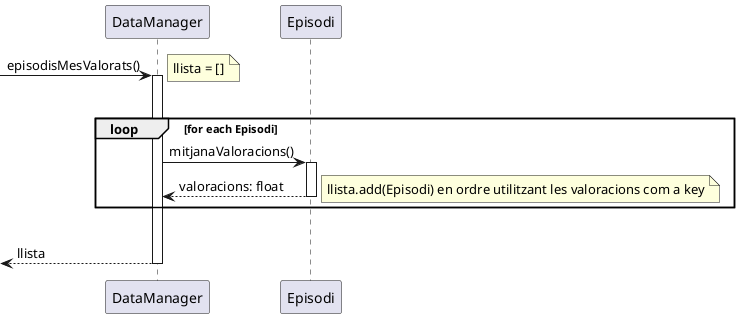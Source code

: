@startuml

participant DataManager
participant Episodi

-> DataManager : episodisMesValorats()
activate DataManager

|||

note right: llista = []

loop for each Episodi

DataManager -> Episodi : mitjanaValoracions()
activate Episodi

DataManager <-- Episodi : valoracions: float
deactivate Episodi

note right: llista.add(Episodi) en ordre utilitzant les valoracions com a key

end

|||

<-- DataManager : llista
deactivate DataManager

@enduml